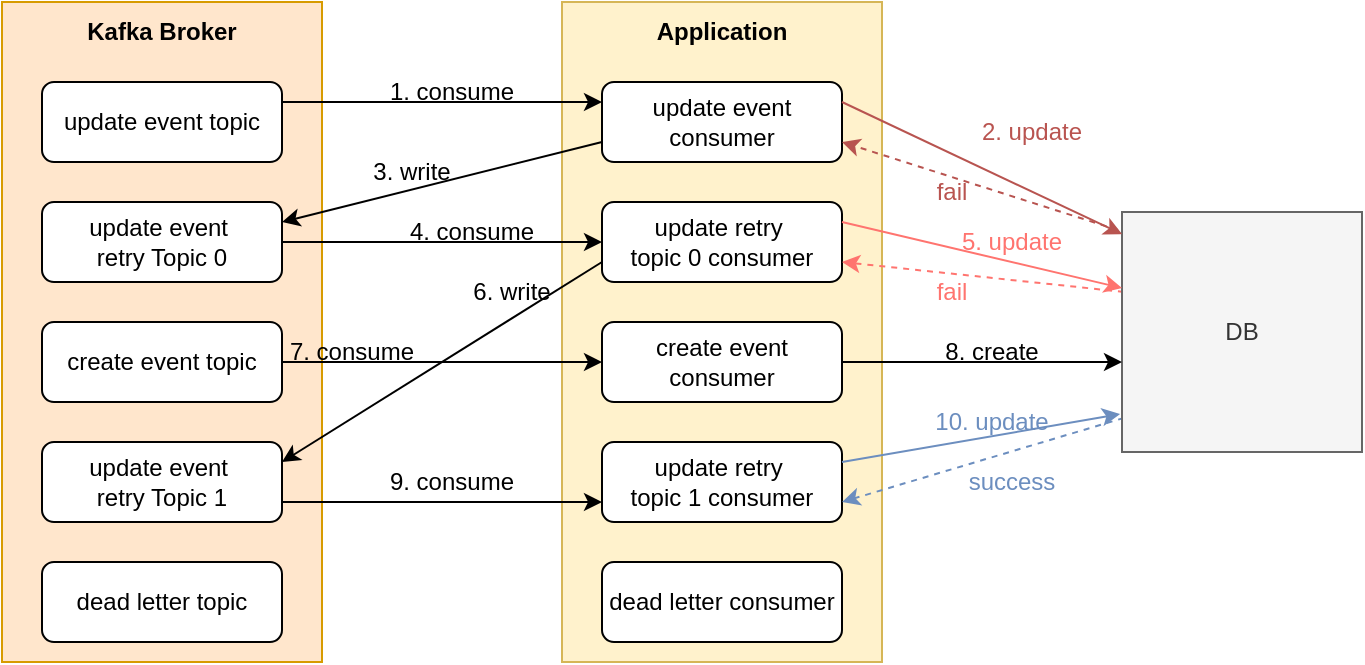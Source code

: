 <mxfile version="24.0.0" type="github">
  <diagram name="페이지-1" id="Xa38Sybxr32NkZHonVsy">
    <mxGraphModel dx="524" dy="997" grid="1" gridSize="10" guides="1" tooltips="1" connect="1" arrows="1" fold="1" page="1" pageScale="1" pageWidth="1169" pageHeight="827" math="0" shadow="0">
      <root>
        <mxCell id="0" />
        <mxCell id="1" parent="0" />
        <mxCell id="ESZp7uwegHXClDvZkcfo-1" value="" style="rounded=0;whiteSpace=wrap;html=1;fillColor=#ffe6cc;strokeColor=#d79b00;" vertex="1" parent="1">
          <mxGeometry x="80" y="120" width="160" height="330" as="geometry" />
        </mxCell>
        <mxCell id="ESZp7uwegHXClDvZkcfo-8" value="" style="rounded=0;whiteSpace=wrap;html=1;fillColor=#fff2cc;strokeColor=#d6b656;" vertex="1" parent="1">
          <mxGeometry x="360" y="120" width="160" height="330" as="geometry" />
        </mxCell>
        <mxCell id="ESZp7uwegHXClDvZkcfo-18" style="edgeStyle=orthogonalEdgeStyle;rounded=0;orthogonalLoop=1;jettySize=auto;html=1;entryX=0;entryY=0.25;entryDx=0;entryDy=0;exitX=1;exitY=0.25;exitDx=0;exitDy=0;" edge="1" parent="1" source="ESZp7uwegHXClDvZkcfo-2" target="ESZp7uwegHXClDvZkcfo-9">
          <mxGeometry relative="1" as="geometry" />
        </mxCell>
        <mxCell id="ESZp7uwegHXClDvZkcfo-2" value="update event topic" style="rounded=1;whiteSpace=wrap;html=1;" vertex="1" parent="1">
          <mxGeometry x="100" y="160" width="120" height="40" as="geometry" />
        </mxCell>
        <mxCell id="ESZp7uwegHXClDvZkcfo-27" style="edgeStyle=orthogonalEdgeStyle;rounded=0;orthogonalLoop=1;jettySize=auto;html=1;exitX=1;exitY=0.5;exitDx=0;exitDy=0;entryX=0;entryY=0.5;entryDx=0;entryDy=0;" edge="1" parent="1" source="ESZp7uwegHXClDvZkcfo-3" target="ESZp7uwegHXClDvZkcfo-10">
          <mxGeometry relative="1" as="geometry" />
        </mxCell>
        <mxCell id="ESZp7uwegHXClDvZkcfo-3" value="update event&amp;nbsp;&lt;div&gt;retry Topic 0&lt;/div&gt;" style="rounded=1;whiteSpace=wrap;html=1;" vertex="1" parent="1">
          <mxGeometry x="100" y="220" width="120" height="40" as="geometry" />
        </mxCell>
        <mxCell id="ESZp7uwegHXClDvZkcfo-34" style="edgeStyle=orthogonalEdgeStyle;rounded=0;orthogonalLoop=1;jettySize=auto;html=1;exitX=1;exitY=0.5;exitDx=0;exitDy=0;entryX=0;entryY=0.5;entryDx=0;entryDy=0;" edge="1" parent="1" source="ESZp7uwegHXClDvZkcfo-4" target="ESZp7uwegHXClDvZkcfo-12">
          <mxGeometry relative="1" as="geometry" />
        </mxCell>
        <mxCell id="ESZp7uwegHXClDvZkcfo-4" value="create e&lt;span style=&quot;color: rgba(0, 0, 0, 0); font-family: monospace; font-size: 0px; text-align: start; text-wrap: nowrap;&quot;&gt;%3CmxGraphModel%3E%3Croot%3E%3CmxCell%20id%3D%220%22%2F%3E%3CmxCell%20id%3D%221%22%20parent%3D%220%22%2F%3E%3CmxCell%20id%3D%222%22%20value%3D%22update%20event%26amp%3Bnbsp%3B%26lt%3Bdiv%26gt%3Bretry%20Topic%26lt%3B%2Fdiv%26gt%3B%22%20style%3D%22rounded%3D1%3BwhiteSpace%3Dwrap%3Bhtml%3D1%3B%22%20vertex%3D%221%22%20parent%3D%221%22%3E%3CmxGeometry%20x%3D%22110%22%20y%3D%22280%22%20width%3D%22120%22%20height%3D%2240%22%20as%3D%22geometry%22%2F%3E%3C%2FmxCell%3E%3C%2Froot%3E%3C%2FmxGraphModel%3E&lt;/span&gt;vent topic" style="rounded=1;whiteSpace=wrap;html=1;" vertex="1" parent="1">
          <mxGeometry x="100" y="280" width="120" height="40" as="geometry" />
        </mxCell>
        <mxCell id="ESZp7uwegHXClDvZkcfo-39" style="edgeStyle=orthogonalEdgeStyle;rounded=0;orthogonalLoop=1;jettySize=auto;html=1;exitX=1;exitY=0.75;exitDx=0;exitDy=0;entryX=0;entryY=0.75;entryDx=0;entryDy=0;" edge="1" parent="1" source="ESZp7uwegHXClDvZkcfo-6" target="ESZp7uwegHXClDvZkcfo-11">
          <mxGeometry relative="1" as="geometry" />
        </mxCell>
        <mxCell id="ESZp7uwegHXClDvZkcfo-6" value="update event&amp;nbsp;&lt;div&gt;retry Topic 1&lt;/div&gt;" style="rounded=1;whiteSpace=wrap;html=1;" vertex="1" parent="1">
          <mxGeometry x="100" y="340" width="120" height="40" as="geometry" />
        </mxCell>
        <mxCell id="ESZp7uwegHXClDvZkcfo-7" value="dead letter topic" style="rounded=1;whiteSpace=wrap;html=1;" vertex="1" parent="1">
          <mxGeometry x="100" y="400" width="120" height="40" as="geometry" />
        </mxCell>
        <mxCell id="ESZp7uwegHXClDvZkcfo-25" style="rounded=0;orthogonalLoop=1;jettySize=auto;html=1;exitX=0;exitY=0.75;exitDx=0;exitDy=0;entryX=1;entryY=0.25;entryDx=0;entryDy=0;" edge="1" parent="1" source="ESZp7uwegHXClDvZkcfo-9" target="ESZp7uwegHXClDvZkcfo-3">
          <mxGeometry relative="1" as="geometry" />
        </mxCell>
        <mxCell id="ESZp7uwegHXClDvZkcfo-9" value="update event consumer" style="rounded=1;whiteSpace=wrap;html=1;" vertex="1" parent="1">
          <mxGeometry x="380" y="160" width="120" height="40" as="geometry" />
        </mxCell>
        <mxCell id="ESZp7uwegHXClDvZkcfo-32" style="rounded=0;orthogonalLoop=1;jettySize=auto;html=1;exitX=0;exitY=0.75;exitDx=0;exitDy=0;entryX=1;entryY=0.25;entryDx=0;entryDy=0;" edge="1" parent="1" source="ESZp7uwegHXClDvZkcfo-10" target="ESZp7uwegHXClDvZkcfo-6">
          <mxGeometry relative="1" as="geometry" />
        </mxCell>
        <mxCell id="ESZp7uwegHXClDvZkcfo-10" value="update retry&amp;nbsp;&lt;div&gt;topic 0 consumer&lt;/div&gt;" style="rounded=1;whiteSpace=wrap;html=1;" vertex="1" parent="1">
          <mxGeometry x="380" y="220" width="120" height="40" as="geometry" />
        </mxCell>
        <mxCell id="ESZp7uwegHXClDvZkcfo-11" value="update retry&amp;nbsp;&lt;div&gt;topic 1 consumer&lt;/div&gt;" style="rounded=1;whiteSpace=wrap;html=1;" vertex="1" parent="1">
          <mxGeometry x="380" y="340" width="120" height="40" as="geometry" />
        </mxCell>
        <mxCell id="ESZp7uwegHXClDvZkcfo-12" value="create event consumer" style="rounded=1;whiteSpace=wrap;html=1;" vertex="1" parent="1">
          <mxGeometry x="380" y="280" width="120" height="40" as="geometry" />
        </mxCell>
        <mxCell id="ESZp7uwegHXClDvZkcfo-13" value="dead letter consumer" style="rounded=1;whiteSpace=wrap;html=1;" vertex="1" parent="1">
          <mxGeometry x="380" y="400" width="120" height="40" as="geometry" />
        </mxCell>
        <mxCell id="ESZp7uwegHXClDvZkcfo-14" value="&lt;b&gt;Kafka Broker&lt;/b&gt;" style="text;html=1;align=center;verticalAlign=middle;whiteSpace=wrap;rounded=0;" vertex="1" parent="1">
          <mxGeometry x="115" y="120" width="90" height="30" as="geometry" />
        </mxCell>
        <mxCell id="ESZp7uwegHXClDvZkcfo-16" value="&lt;b&gt;Application&lt;/b&gt;" style="text;html=1;align=center;verticalAlign=middle;whiteSpace=wrap;rounded=0;" vertex="1" parent="1">
          <mxGeometry x="395" y="120" width="90" height="30" as="geometry" />
        </mxCell>
        <mxCell id="ESZp7uwegHXClDvZkcfo-22" style="rounded=0;orthogonalLoop=1;jettySize=auto;html=1;exitX=-0.017;exitY=0.075;exitDx=0;exitDy=0;entryX=1;entryY=0.75;entryDx=0;entryDy=0;dashed=1;exitPerimeter=0;fillColor=#f8cecc;strokeColor=#b85450;" edge="1" parent="1" source="ESZp7uwegHXClDvZkcfo-17" target="ESZp7uwegHXClDvZkcfo-9">
          <mxGeometry relative="1" as="geometry" />
        </mxCell>
        <mxCell id="ESZp7uwegHXClDvZkcfo-30" style="rounded=0;orthogonalLoop=1;jettySize=auto;html=1;entryX=1;entryY=0.75;entryDx=0;entryDy=0;exitX=0.008;exitY=0.333;exitDx=0;exitDy=0;exitPerimeter=0;dashed=1;fillColor=#f8cecc;strokeColor=#FF746F;" edge="1" parent="1" source="ESZp7uwegHXClDvZkcfo-17" target="ESZp7uwegHXClDvZkcfo-10">
          <mxGeometry relative="1" as="geometry">
            <mxPoint x="640" y="260" as="sourcePoint" />
          </mxGeometry>
        </mxCell>
        <mxCell id="ESZp7uwegHXClDvZkcfo-42" style="rounded=0;orthogonalLoop=1;jettySize=auto;html=1;exitX=0.008;exitY=0.858;exitDx=0;exitDy=0;entryX=1;entryY=0.75;entryDx=0;entryDy=0;exitPerimeter=0;dashed=1;fillColor=#dae8fc;strokeColor=#6c8ebf;" edge="1" parent="1" source="ESZp7uwegHXClDvZkcfo-17" target="ESZp7uwegHXClDvZkcfo-11">
          <mxGeometry relative="1" as="geometry" />
        </mxCell>
        <mxCell id="ESZp7uwegHXClDvZkcfo-17" value="DB" style="rounded=0;whiteSpace=wrap;html=1;fillColor=#f5f5f5;fontColor=#333333;strokeColor=#666666;" vertex="1" parent="1">
          <mxGeometry x="640" y="225" width="120" height="120" as="geometry" />
        </mxCell>
        <mxCell id="ESZp7uwegHXClDvZkcfo-19" value="1. consume" style="text;html=1;align=center;verticalAlign=middle;whiteSpace=wrap;rounded=0;" vertex="1" parent="1">
          <mxGeometry x="270" y="150" width="70" height="30" as="geometry" />
        </mxCell>
        <mxCell id="ESZp7uwegHXClDvZkcfo-20" style="rounded=0;orthogonalLoop=1;jettySize=auto;html=1;entryX=0;entryY=0.092;entryDx=0;entryDy=0;entryPerimeter=0;exitX=1;exitY=0.25;exitDx=0;exitDy=0;fillColor=#f8cecc;strokeColor=#b85450;" edge="1" parent="1" source="ESZp7uwegHXClDvZkcfo-9" target="ESZp7uwegHXClDvZkcfo-17">
          <mxGeometry relative="1" as="geometry" />
        </mxCell>
        <mxCell id="ESZp7uwegHXClDvZkcfo-21" value="2. update" style="text;html=1;align=center;verticalAlign=middle;whiteSpace=wrap;rounded=0;fontColor=#b95450;" vertex="1" parent="1">
          <mxGeometry x="560" y="170" width="70" height="30" as="geometry" />
        </mxCell>
        <mxCell id="ESZp7uwegHXClDvZkcfo-23" value="fail" style="text;html=1;align=center;verticalAlign=middle;whiteSpace=wrap;rounded=0;fontColor=#b95450;" vertex="1" parent="1">
          <mxGeometry x="520" y="200" width="70" height="30" as="geometry" />
        </mxCell>
        <mxCell id="ESZp7uwegHXClDvZkcfo-24" style="rounded=0;orthogonalLoop=1;jettySize=auto;html=1;exitX=1;exitY=0.25;exitDx=0;exitDy=0;entryX=0;entryY=0.317;entryDx=0;entryDy=0;entryPerimeter=0;fillColor=#f8cecc;strokeColor=#FF746F;" edge="1" parent="1" source="ESZp7uwegHXClDvZkcfo-10" target="ESZp7uwegHXClDvZkcfo-17">
          <mxGeometry relative="1" as="geometry" />
        </mxCell>
        <mxCell id="ESZp7uwegHXClDvZkcfo-26" value="3. write" style="text;html=1;align=center;verticalAlign=middle;whiteSpace=wrap;rounded=0;" vertex="1" parent="1">
          <mxGeometry x="250" y="190" width="70" height="30" as="geometry" />
        </mxCell>
        <mxCell id="ESZp7uwegHXClDvZkcfo-28" value="4. consume" style="text;html=1;align=center;verticalAlign=middle;whiteSpace=wrap;rounded=0;" vertex="1" parent="1">
          <mxGeometry x="280" y="220" width="70" height="30" as="geometry" />
        </mxCell>
        <mxCell id="ESZp7uwegHXClDvZkcfo-29" value="5. update" style="text;html=1;align=center;verticalAlign=middle;whiteSpace=wrap;rounded=0;fontColor=#FF746F;" vertex="1" parent="1">
          <mxGeometry x="550" y="225" width="70" height="30" as="geometry" />
        </mxCell>
        <mxCell id="ESZp7uwegHXClDvZkcfo-31" value="fail" style="text;html=1;align=center;verticalAlign=middle;whiteSpace=wrap;rounded=0;fontColor=#FF746F;" vertex="1" parent="1">
          <mxGeometry x="520" y="250" width="70" height="30" as="geometry" />
        </mxCell>
        <mxCell id="ESZp7uwegHXClDvZkcfo-33" value="6. write" style="text;html=1;align=center;verticalAlign=middle;whiteSpace=wrap;rounded=0;" vertex="1" parent="1">
          <mxGeometry x="300" y="250" width="70" height="30" as="geometry" />
        </mxCell>
        <mxCell id="ESZp7uwegHXClDvZkcfo-35" value="7. consume" style="text;html=1;align=center;verticalAlign=middle;whiteSpace=wrap;rounded=0;" vertex="1" parent="1">
          <mxGeometry x="220" y="280" width="70" height="30" as="geometry" />
        </mxCell>
        <mxCell id="ESZp7uwegHXClDvZkcfo-36" style="edgeStyle=orthogonalEdgeStyle;rounded=0;orthogonalLoop=1;jettySize=auto;html=1;exitX=1;exitY=0.5;exitDx=0;exitDy=0;entryX=0;entryY=0.625;entryDx=0;entryDy=0;entryPerimeter=0;" edge="1" parent="1" source="ESZp7uwegHXClDvZkcfo-12" target="ESZp7uwegHXClDvZkcfo-17">
          <mxGeometry relative="1" as="geometry" />
        </mxCell>
        <mxCell id="ESZp7uwegHXClDvZkcfo-37" value="8. create" style="text;html=1;align=center;verticalAlign=middle;whiteSpace=wrap;rounded=0;" vertex="1" parent="1">
          <mxGeometry x="540" y="280" width="70" height="30" as="geometry" />
        </mxCell>
        <mxCell id="ESZp7uwegHXClDvZkcfo-40" value="9. consume" style="text;html=1;align=center;verticalAlign=middle;whiteSpace=wrap;rounded=0;" vertex="1" parent="1">
          <mxGeometry x="270" y="345" width="70" height="30" as="geometry" />
        </mxCell>
        <mxCell id="ESZp7uwegHXClDvZkcfo-41" style="rounded=0;orthogonalLoop=1;jettySize=auto;html=1;exitX=1;exitY=0.25;exitDx=0;exitDy=0;entryX=-0.008;entryY=0.842;entryDx=0;entryDy=0;entryPerimeter=0;fillColor=#dae8fc;strokeColor=#6c8ebf;" edge="1" parent="1" source="ESZp7uwegHXClDvZkcfo-11" target="ESZp7uwegHXClDvZkcfo-17">
          <mxGeometry relative="1" as="geometry" />
        </mxCell>
        <mxCell id="ESZp7uwegHXClDvZkcfo-43" value="10. update" style="text;html=1;align=center;verticalAlign=middle;whiteSpace=wrap;rounded=0;fontColor=#6c8ebf;" vertex="1" parent="1">
          <mxGeometry x="540" y="315" width="70" height="30" as="geometry" />
        </mxCell>
        <mxCell id="ESZp7uwegHXClDvZkcfo-44" value="success" style="text;html=1;align=center;verticalAlign=middle;whiteSpace=wrap;rounded=0;fontColor=#6c8ebf;" vertex="1" parent="1">
          <mxGeometry x="550" y="345" width="70" height="30" as="geometry" />
        </mxCell>
      </root>
    </mxGraphModel>
  </diagram>
</mxfile>
